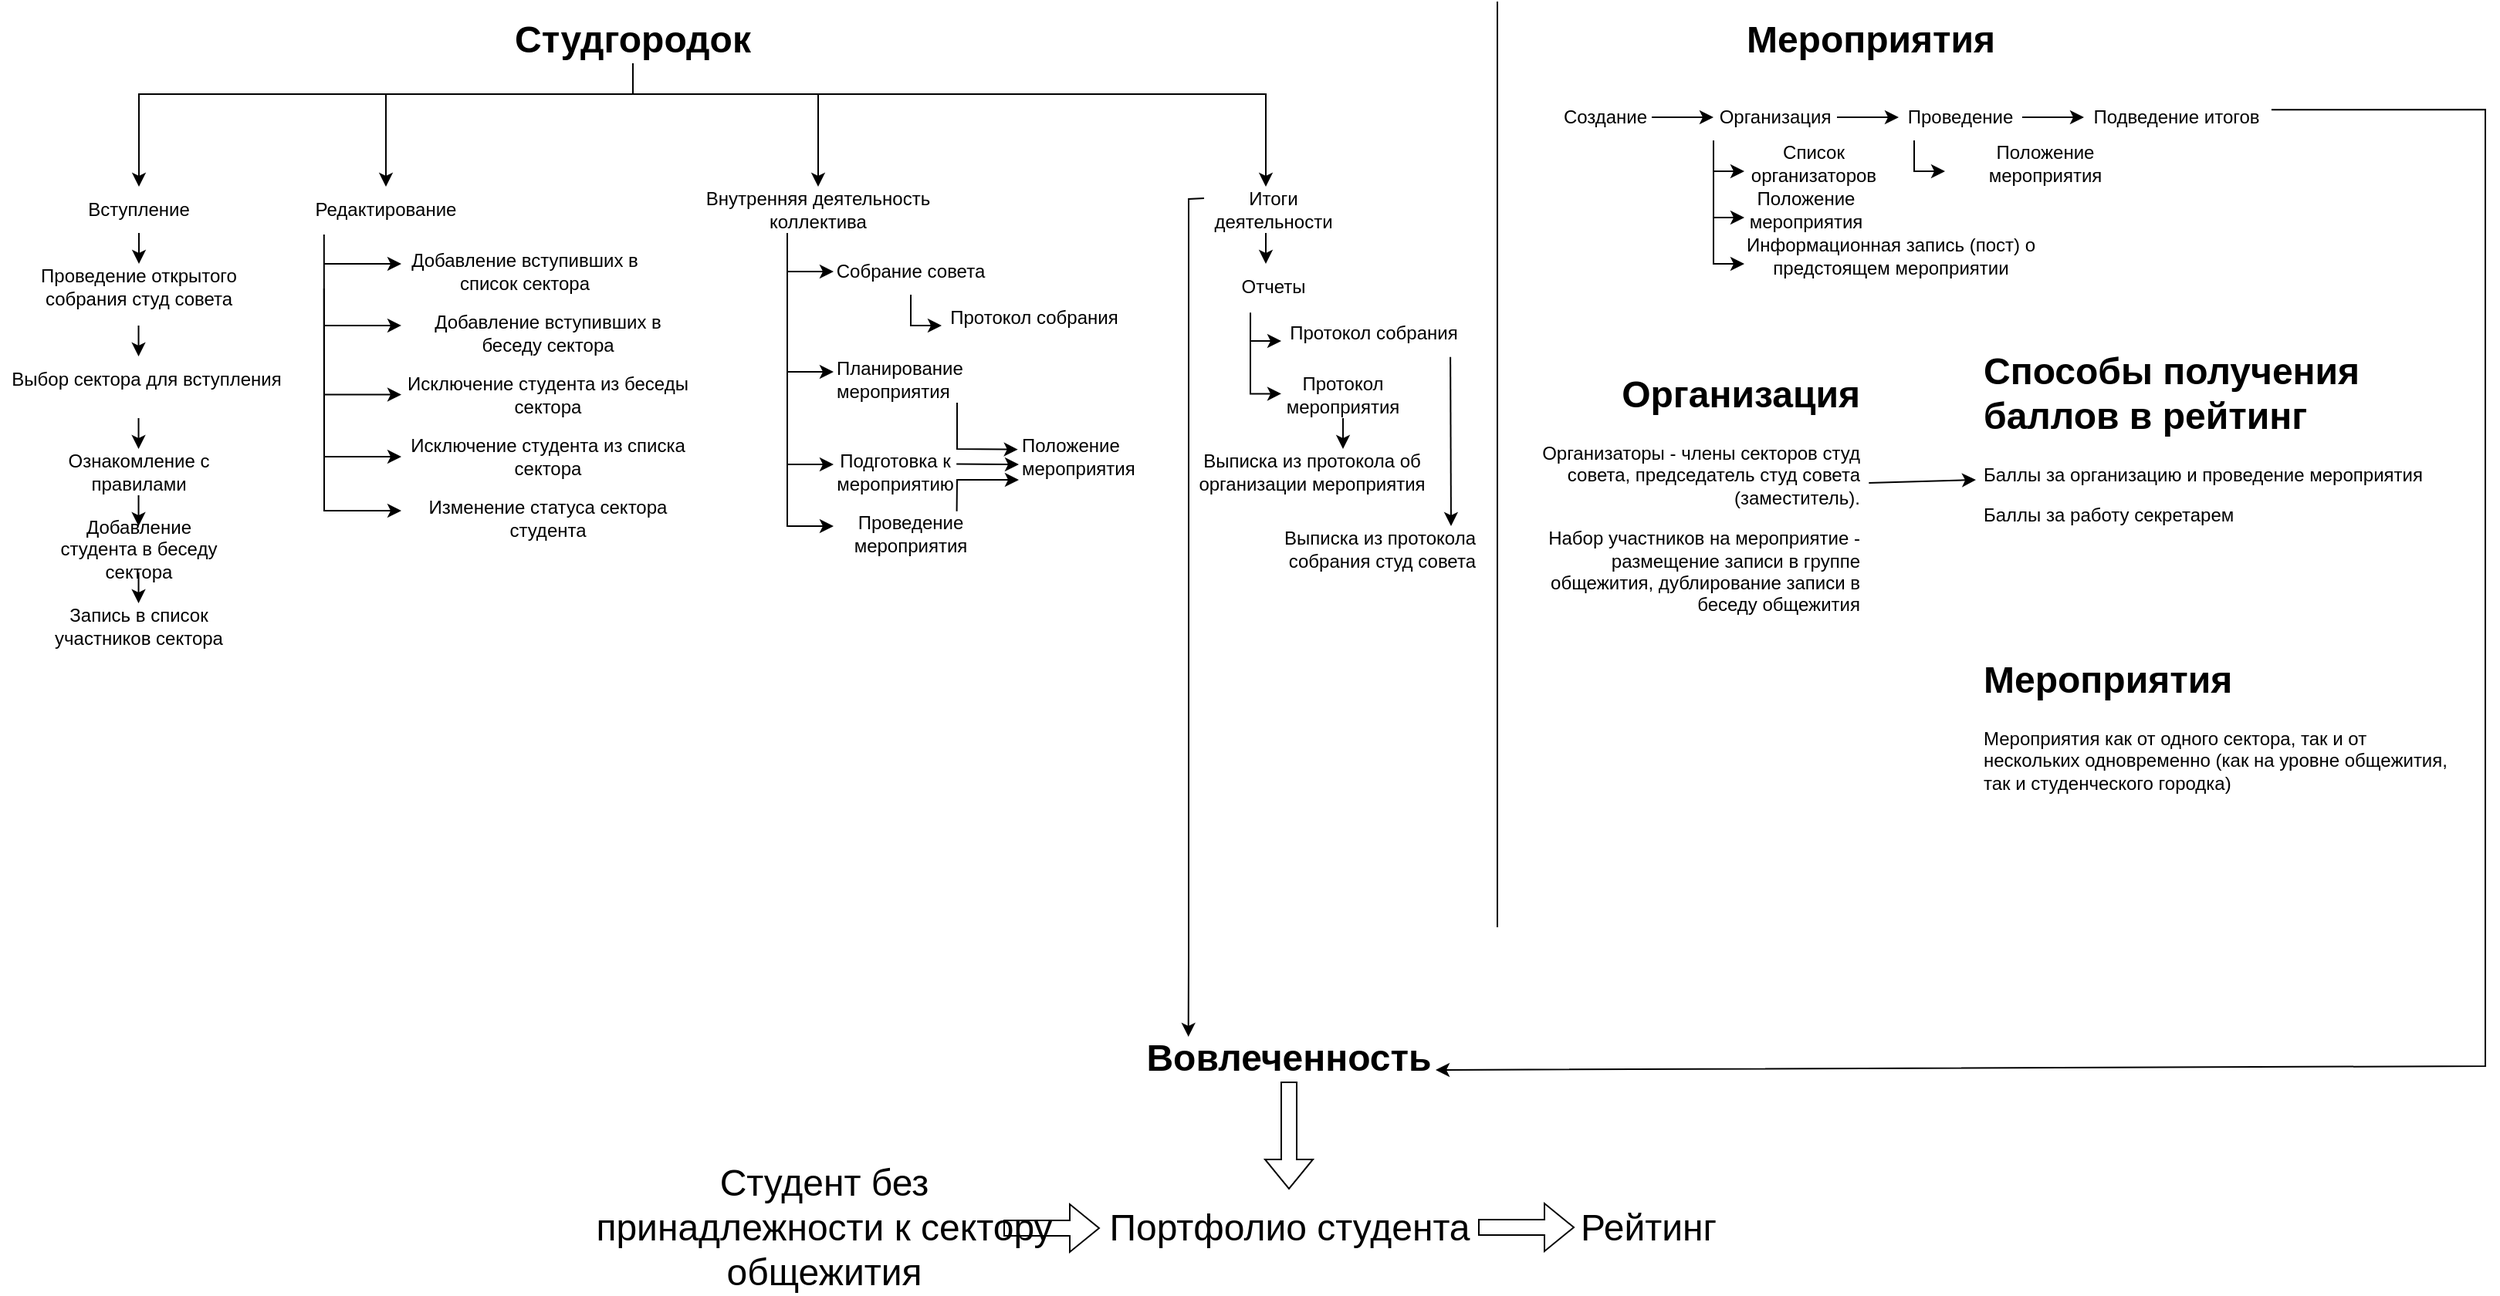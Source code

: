 <mxfile version="18.0.1" type="device"><diagram id="orWuGSiHzWUn6FNbrBjt" name="Страница 1"><mxGraphModel dx="677" dy="408" grid="1" gridSize="10" guides="1" tooltips="1" connect="1" arrows="1" fold="1" page="1" pageScale="1" pageWidth="827" pageHeight="1169" math="0" shadow="0"><root><mxCell id="0"/><mxCell id="1" parent="0"/><mxCell id="mxKZkLhBDUnroIN9BCBz-1" value="&lt;font style=&quot;font-size: 24px;&quot;&gt;&lt;b&gt;Студгородок&lt;/b&gt;&lt;/font&gt;" style="text;html=1;strokeColor=none;fillColor=none;align=center;verticalAlign=middle;whiteSpace=wrap;rounded=0;" parent="1" vertex="1"><mxGeometry x="396" y="90" width="60" height="30" as="geometry"/></mxCell><mxCell id="mxKZkLhBDUnroIN9BCBz-2" value="" style="endArrow=classic;html=1;rounded=0;exitX=0.5;exitY=1;exitDx=0;exitDy=0;entryX=0.5;entryY=0;entryDx=0;entryDy=0;" parent="1" source="mxKZkLhBDUnroIN9BCBz-1" target="mxKZkLhBDUnroIN9BCBz-4" edge="1"><mxGeometry width="50" height="50" relative="1" as="geometry"><mxPoint x="86" y="210" as="sourcePoint"/><mxPoint x="106" y="200" as="targetPoint"/><Array as="points"><mxPoint x="426" y="140"/><mxPoint x="266" y="140"/><mxPoint x="106" y="140"/></Array></mxGeometry></mxCell><mxCell id="mxKZkLhBDUnroIN9BCBz-4" value="Вступление" style="text;html=1;strokeColor=none;fillColor=none;align=center;verticalAlign=middle;whiteSpace=wrap;rounded=0;" parent="1" vertex="1"><mxGeometry x="76" y="200" width="60" height="30" as="geometry"/></mxCell><mxCell id="mxKZkLhBDUnroIN9BCBz-6" value="" style="endArrow=classic;html=1;rounded=0;exitX=0.5;exitY=1;exitDx=0;exitDy=0;" parent="1" source="mxKZkLhBDUnroIN9BCBz-4" edge="1"><mxGeometry width="50" height="50" relative="1" as="geometry"><mxPoint x="86" y="310" as="sourcePoint"/><mxPoint x="106" y="250" as="targetPoint"/></mxGeometry></mxCell><mxCell id="mxKZkLhBDUnroIN9BCBz-7" value="Проведение открытого собрания студ совета" style="text;html=1;strokeColor=none;fillColor=none;align=center;verticalAlign=middle;whiteSpace=wrap;rounded=0;" parent="1" vertex="1"><mxGeometry x="36" y="250" width="140" height="30" as="geometry"/></mxCell><mxCell id="mxKZkLhBDUnroIN9BCBz-8" value="" style="endArrow=classic;html=1;rounded=0;exitX=0.5;exitY=1;exitDx=0;exitDy=0;" parent="1" edge="1"><mxGeometry width="50" height="50" relative="1" as="geometry"><mxPoint x="105.76" y="290" as="sourcePoint"/><mxPoint x="105.76" y="310" as="targetPoint"/></mxGeometry></mxCell><mxCell id="mxKZkLhBDUnroIN9BCBz-10" value="Выбор сектора для вступления" style="text;html=1;strokeColor=none;fillColor=none;align=center;verticalAlign=middle;whiteSpace=wrap;rounded=0;" parent="1" vertex="1"><mxGeometry x="16" y="310" width="190" height="30" as="geometry"/></mxCell><mxCell id="mxKZkLhBDUnroIN9BCBz-11" value="" style="endArrow=classic;html=1;rounded=0;exitX=0.5;exitY=1;exitDx=0;exitDy=0;" parent="1" edge="1"><mxGeometry width="50" height="50" relative="1" as="geometry"><mxPoint x="105.76" y="350" as="sourcePoint"/><mxPoint x="105.76" y="370" as="targetPoint"/></mxGeometry></mxCell><mxCell id="mxKZkLhBDUnroIN9BCBz-13" value="Ознакомление с правилами" style="text;html=1;strokeColor=none;fillColor=none;align=center;verticalAlign=middle;whiteSpace=wrap;rounded=0;" parent="1" vertex="1"><mxGeometry x="36" y="370" width="140" height="30" as="geometry"/></mxCell><mxCell id="mxKZkLhBDUnroIN9BCBz-14" value="" style="endArrow=classic;html=1;rounded=0;exitX=0.5;exitY=1;exitDx=0;exitDy=0;" parent="1" edge="1"><mxGeometry width="50" height="50" relative="1" as="geometry"><mxPoint x="105.76" y="400" as="sourcePoint"/><mxPoint x="105.76" y="420" as="targetPoint"/></mxGeometry></mxCell><mxCell id="mxKZkLhBDUnroIN9BCBz-15" value="Добавление студента в беседу сектора" style="text;html=1;strokeColor=none;fillColor=none;align=center;verticalAlign=middle;whiteSpace=wrap;rounded=0;" parent="1" vertex="1"><mxGeometry x="51" y="420" width="110" height="30" as="geometry"/></mxCell><mxCell id="mxKZkLhBDUnroIN9BCBz-16" value="" style="endArrow=classic;html=1;rounded=0;exitX=0.5;exitY=1;exitDx=0;exitDy=0;" parent="1" edge="1"><mxGeometry width="50" height="50" relative="1" as="geometry"><mxPoint x="105.76" y="450" as="sourcePoint"/><mxPoint x="105.76" y="470" as="targetPoint"/></mxGeometry></mxCell><mxCell id="mxKZkLhBDUnroIN9BCBz-17" value="Запись в список участников сектора" style="text;html=1;strokeColor=none;fillColor=none;align=center;verticalAlign=middle;whiteSpace=wrap;rounded=0;" parent="1" vertex="1"><mxGeometry x="36" y="470" width="140" height="30" as="geometry"/></mxCell><mxCell id="mxKZkLhBDUnroIN9BCBz-24" value="" style="endArrow=classic;html=1;rounded=0;" parent="1" edge="1"><mxGeometry width="50" height="50" relative="1" as="geometry"><mxPoint x="266" y="140" as="sourcePoint"/><mxPoint x="266" y="200" as="targetPoint"/></mxGeometry></mxCell><mxCell id="mxKZkLhBDUnroIN9BCBz-25" value="Редактирование" style="text;html=1;strokeColor=none;fillColor=none;align=center;verticalAlign=middle;whiteSpace=wrap;rounded=0;" parent="1" vertex="1"><mxGeometry x="216" y="200" width="100" height="30" as="geometry"/></mxCell><mxCell id="mxKZkLhBDUnroIN9BCBz-26" value="" style="endArrow=classic;html=1;rounded=0;exitX=0.099;exitY=1.033;exitDx=0;exitDy=0;exitPerimeter=0;entryX=0;entryY=0.5;entryDx=0;entryDy=0;" parent="1" source="mxKZkLhBDUnroIN9BCBz-25" target="mxKZkLhBDUnroIN9BCBz-33" edge="1"><mxGeometry width="50" height="50" relative="1" as="geometry"><mxPoint x="226" y="370" as="sourcePoint"/><mxPoint x="276" y="410" as="targetPoint"/><Array as="points"><mxPoint x="226" y="375"/></Array></mxGeometry></mxCell><mxCell id="mxKZkLhBDUnroIN9BCBz-27" value="" style="endArrow=classic;html=1;rounded=0;" parent="1" edge="1"><mxGeometry width="50" height="50" relative="1" as="geometry"><mxPoint x="226" y="250" as="sourcePoint"/><mxPoint x="276" y="250" as="targetPoint"/></mxGeometry></mxCell><mxCell id="mxKZkLhBDUnroIN9BCBz-28" value="Добавление вступивших в список сектора" style="text;html=1;strokeColor=none;fillColor=none;align=center;verticalAlign=middle;whiteSpace=wrap;rounded=0;" parent="1" vertex="1"><mxGeometry x="276" y="240" width="160" height="30" as="geometry"/></mxCell><mxCell id="mxKZkLhBDUnroIN9BCBz-29" value="" style="endArrow=classic;html=1;rounded=0;entryX=0;entryY=0.333;entryDx=0;entryDy=0;entryPerimeter=0;" parent="1" target="mxKZkLhBDUnroIN9BCBz-30" edge="1"><mxGeometry width="50" height="50" relative="1" as="geometry"><mxPoint x="226" y="290" as="sourcePoint"/><mxPoint x="266" y="300" as="targetPoint"/><Array as="points"><mxPoint x="246" y="290"/></Array></mxGeometry></mxCell><mxCell id="mxKZkLhBDUnroIN9BCBz-30" value="Добавление вступивших в беседу сектора" style="text;html=1;strokeColor=none;fillColor=none;align=center;verticalAlign=middle;whiteSpace=wrap;rounded=0;" parent="1" vertex="1"><mxGeometry x="276" y="280" width="190" height="30" as="geometry"/></mxCell><mxCell id="mxKZkLhBDUnroIN9BCBz-31" value="Исключение студента из беседы сектора" style="text;html=1;strokeColor=none;fillColor=none;align=center;verticalAlign=middle;whiteSpace=wrap;rounded=0;" parent="1" vertex="1"><mxGeometry x="276" y="320" width="190" height="30" as="geometry"/></mxCell><mxCell id="mxKZkLhBDUnroIN9BCBz-32" value="" style="endArrow=classic;html=1;rounded=0;entryX=0;entryY=0.333;entryDx=0;entryDy=0;entryPerimeter=0;" parent="1" edge="1"><mxGeometry width="50" height="50" relative="1" as="geometry"><mxPoint x="226" y="334.77" as="sourcePoint"/><mxPoint x="276" y="334.76" as="targetPoint"/><Array as="points"><mxPoint x="246" y="334.77"/></Array></mxGeometry></mxCell><mxCell id="mxKZkLhBDUnroIN9BCBz-33" value="Исключение студента из списка сектора" style="text;html=1;strokeColor=none;fillColor=none;align=center;verticalAlign=middle;whiteSpace=wrap;rounded=0;" parent="1" vertex="1"><mxGeometry x="276" y="360" width="190" height="30" as="geometry"/></mxCell><mxCell id="mxKZkLhBDUnroIN9BCBz-34" value="" style="endArrow=classic;html=1;rounded=0;" parent="1" edge="1"><mxGeometry width="50" height="50" relative="1" as="geometry"><mxPoint x="266" y="140" as="sourcePoint"/><mxPoint x="546" y="200" as="targetPoint"/><Array as="points"><mxPoint x="546" y="140"/></Array></mxGeometry></mxCell><mxCell id="mxKZkLhBDUnroIN9BCBz-35" value="Внутренняя деятельность коллектива" style="text;html=1;strokeColor=none;fillColor=none;align=center;verticalAlign=middle;whiteSpace=wrap;rounded=0;" parent="1" vertex="1"><mxGeometry x="466" y="200" width="160" height="30" as="geometry"/></mxCell><mxCell id="mxKZkLhBDUnroIN9BCBz-36" value="" style="endArrow=classic;html=1;rounded=0;exitX=0.375;exitY=1;exitDx=0;exitDy=0;exitPerimeter=0;" parent="1" source="mxKZkLhBDUnroIN9BCBz-35" edge="1"><mxGeometry width="50" height="50" relative="1" as="geometry"><mxPoint x="526" y="340" as="sourcePoint"/><mxPoint x="556" y="320" as="targetPoint"/><Array as="points"><mxPoint x="526" y="320"/></Array></mxGeometry></mxCell><mxCell id="mxKZkLhBDUnroIN9BCBz-37" value="Собрание совета" style="text;html=1;strokeColor=none;fillColor=none;align=center;verticalAlign=middle;whiteSpace=wrap;rounded=0;" parent="1" vertex="1"><mxGeometry x="556" y="240" width="100" height="30" as="geometry"/></mxCell><mxCell id="mxKZkLhBDUnroIN9BCBz-38" value="" style="endArrow=classic;html=1;rounded=0;entryX=0;entryY=0.5;entryDx=0;entryDy=0;" parent="1" target="mxKZkLhBDUnroIN9BCBz-37" edge="1"><mxGeometry width="50" height="50" relative="1" as="geometry"><mxPoint x="526" y="255" as="sourcePoint"/><mxPoint x="646" y="300" as="targetPoint"/></mxGeometry></mxCell><mxCell id="mxKZkLhBDUnroIN9BCBz-39" value="" style="endArrow=classic;html=1;rounded=0;" parent="1" source="mxKZkLhBDUnroIN9BCBz-37" edge="1"><mxGeometry width="50" height="50" relative="1" as="geometry"><mxPoint x="616" y="350" as="sourcePoint"/><mxPoint x="626" y="290" as="targetPoint"/><Array as="points"><mxPoint x="606" y="290"/></Array></mxGeometry></mxCell><mxCell id="mxKZkLhBDUnroIN9BCBz-40" value="Протокол собрания" style="text;html=1;strokeColor=none;fillColor=none;align=center;verticalAlign=middle;whiteSpace=wrap;rounded=0;" parent="1" vertex="1"><mxGeometry x="626" y="270" width="120" height="30" as="geometry"/></mxCell><mxCell id="mxKZkLhBDUnroIN9BCBz-41" value="Планирование мероприятия" style="text;html=1;strokeColor=none;fillColor=none;align=left;verticalAlign=middle;whiteSpace=wrap;rounded=0;" parent="1" vertex="1"><mxGeometry x="556" y="310" width="120" height="30" as="geometry"/></mxCell><mxCell id="mxKZkLhBDUnroIN9BCBz-42" value="" style="endArrow=classic;html=1;rounded=0;" parent="1" edge="1"><mxGeometry width="50" height="50" relative="1" as="geometry"><mxPoint x="526" y="320" as="sourcePoint"/><mxPoint x="556" y="380" as="targetPoint"/><Array as="points"><mxPoint x="526" y="380"/></Array></mxGeometry></mxCell><mxCell id="mxKZkLhBDUnroIN9BCBz-43" value="Подготовка к мероприятию" style="text;html=1;strokeColor=none;fillColor=none;align=center;verticalAlign=middle;whiteSpace=wrap;rounded=0;" parent="1" vertex="1"><mxGeometry x="556" y="370" width="80" height="30" as="geometry"/></mxCell><mxCell id="mxKZkLhBDUnroIN9BCBz-44" value="Проведение мероприятия" style="text;html=1;strokeColor=none;fillColor=none;align=center;verticalAlign=middle;whiteSpace=wrap;rounded=0;" parent="1" vertex="1"><mxGeometry x="556" y="410" width="100" height="30" as="geometry"/></mxCell><mxCell id="mxKZkLhBDUnroIN9BCBz-45" value="" style="endArrow=classic;html=1;rounded=0;entryX=-0.008;entryY=0.344;entryDx=0;entryDy=0;entryPerimeter=0;" parent="1" target="mxKZkLhBDUnroIN9BCBz-48" edge="1"><mxGeometry width="50" height="50" relative="1" as="geometry"><mxPoint x="636" y="340" as="sourcePoint"/><mxPoint x="676" y="360" as="targetPoint"/><Array as="points"><mxPoint x="636" y="350"/><mxPoint x="636" y="370"/></Array></mxGeometry></mxCell><mxCell id="mxKZkLhBDUnroIN9BCBz-46" value="" style="endArrow=classic;html=1;rounded=0;exitX=0.798;exitY=0.013;exitDx=0;exitDy=0;exitPerimeter=0;entryX=0;entryY=1;entryDx=0;entryDy=0;" parent="1" source="mxKZkLhBDUnroIN9BCBz-44" target="mxKZkLhBDUnroIN9BCBz-48" edge="1"><mxGeometry width="50" height="50" relative="1" as="geometry"><mxPoint x="646" y="390" as="sourcePoint"/><mxPoint x="676" y="410" as="targetPoint"/><Array as="points"><mxPoint x="636" y="390"/></Array></mxGeometry></mxCell><mxCell id="mxKZkLhBDUnroIN9BCBz-47" value="" style="endArrow=classic;html=1;rounded=0;exitX=0.995;exitY=0.327;exitDx=0;exitDy=0;exitPerimeter=0;" parent="1" source="mxKZkLhBDUnroIN9BCBz-43" edge="1"><mxGeometry width="50" height="50" relative="1" as="geometry"><mxPoint x="666" y="420" as="sourcePoint"/><mxPoint x="676" y="380" as="targetPoint"/></mxGeometry></mxCell><mxCell id="mxKZkLhBDUnroIN9BCBz-48" value="Положение мероприятия" style="text;html=1;strokeColor=none;fillColor=none;align=left;verticalAlign=middle;whiteSpace=wrap;rounded=0;" parent="1" vertex="1"><mxGeometry x="676" y="360" width="80" height="30" as="geometry"/></mxCell><mxCell id="mxKZkLhBDUnroIN9BCBz-49" value="" style="endArrow=classic;html=1;rounded=0;" parent="1" edge="1"><mxGeometry width="50" height="50" relative="1" as="geometry"><mxPoint x="526" y="360" as="sourcePoint"/><mxPoint x="556" y="420" as="targetPoint"/><Array as="points"><mxPoint x="526" y="420"/></Array></mxGeometry></mxCell><mxCell id="mxKZkLhBDUnroIN9BCBz-50" value="Итоги деятельности" style="text;html=1;strokeColor=none;fillColor=none;align=center;verticalAlign=middle;whiteSpace=wrap;rounded=0;" parent="1" vertex="1"><mxGeometry x="796" y="200" width="90" height="30" as="geometry"/></mxCell><mxCell id="mxKZkLhBDUnroIN9BCBz-51" value="" style="endArrow=classic;html=1;rounded=0;" parent="1" edge="1"><mxGeometry width="50" height="50" relative="1" as="geometry"><mxPoint x="546" y="140" as="sourcePoint"/><mxPoint x="836" y="200" as="targetPoint"/><Array as="points"><mxPoint x="836" y="140"/></Array></mxGeometry></mxCell><mxCell id="mxKZkLhBDUnroIN9BCBz-53" value="" style="endArrow=classic;html=1;rounded=0;exitX=0.5;exitY=1;exitDx=0;exitDy=0;" parent="1" edge="1"><mxGeometry width="50" height="50" relative="1" as="geometry"><mxPoint x="836" y="230" as="sourcePoint"/><mxPoint x="836" y="250" as="targetPoint"/></mxGeometry></mxCell><mxCell id="mxKZkLhBDUnroIN9BCBz-54" value="Отчеты" style="text;html=1;strokeColor=none;fillColor=none;align=center;verticalAlign=middle;whiteSpace=wrap;rounded=0;" parent="1" vertex="1"><mxGeometry x="806" y="250" width="70" height="30" as="geometry"/></mxCell><mxCell id="mxKZkLhBDUnroIN9BCBz-55" value="" style="endArrow=classic;html=1;rounded=0;exitX=0.286;exitY=1.053;exitDx=0;exitDy=0;exitPerimeter=0;" parent="1" source="mxKZkLhBDUnroIN9BCBz-54" edge="1"><mxGeometry width="50" height="50" relative="1" as="geometry"><mxPoint x="806" y="360" as="sourcePoint"/><mxPoint x="846" y="300" as="targetPoint"/><Array as="points"><mxPoint x="826" y="300"/></Array></mxGeometry></mxCell><mxCell id="mxKZkLhBDUnroIN9BCBz-56" value="Протокол собрания" style="text;html=1;strokeColor=none;fillColor=none;align=center;verticalAlign=middle;whiteSpace=wrap;rounded=0;" parent="1" vertex="1"><mxGeometry x="846" y="280" width="120" height="30" as="geometry"/></mxCell><mxCell id="mxKZkLhBDUnroIN9BCBz-57" value="Протокол мероприятия" style="text;html=1;strokeColor=none;fillColor=none;align=center;verticalAlign=middle;whiteSpace=wrap;rounded=0;" parent="1" vertex="1"><mxGeometry x="846" y="320" width="80" height="30" as="geometry"/></mxCell><mxCell id="mxKZkLhBDUnroIN9BCBz-58" value="" style="endArrow=classic;html=1;rounded=0;" parent="1" edge="1"><mxGeometry width="50" height="50" relative="1" as="geometry"><mxPoint x="826" y="300" as="sourcePoint"/><mxPoint x="846" y="334.21" as="targetPoint"/><Array as="points"><mxPoint x="826" y="334.21"/></Array></mxGeometry></mxCell><mxCell id="mxKZkLhBDUnroIN9BCBz-60" value="" style="endArrow=classic;html=1;rounded=0;exitX=0.5;exitY=1;exitDx=0;exitDy=0;" parent="1" edge="1"><mxGeometry width="50" height="50" relative="1" as="geometry"><mxPoint x="886" y="350" as="sourcePoint"/><mxPoint x="886" y="370" as="targetPoint"/></mxGeometry></mxCell><mxCell id="mxKZkLhBDUnroIN9BCBz-62" value="Выписка из протокола об организации мероприятия" style="text;html=1;strokeColor=none;fillColor=none;align=center;verticalAlign=middle;whiteSpace=wrap;rounded=0;" parent="1" vertex="1"><mxGeometry x="786" y="370" width="160" height="30" as="geometry"/></mxCell><mxCell id="mxKZkLhBDUnroIN9BCBz-64" value="" style="endArrow=none;html=1;rounded=0;" parent="1" edge="1"><mxGeometry width="50" height="50" relative="1" as="geometry"><mxPoint x="986" y="680" as="sourcePoint"/><mxPoint x="986" y="80" as="targetPoint"/></mxGeometry></mxCell><mxCell id="mxKZkLhBDUnroIN9BCBz-65" value="&lt;b&gt;&lt;font style=&quot;font-size: 24px;&quot;&gt;Мероприятия&lt;/font&gt;&lt;/b&gt;" style="text;html=1;strokeColor=none;fillColor=none;align=center;verticalAlign=middle;whiteSpace=wrap;rounded=0;" parent="1" vertex="1"><mxGeometry x="1178" y="90" width="100" height="30" as="geometry"/></mxCell><mxCell id="mxKZkLhBDUnroIN9BCBz-66" value="Создание" style="text;html=1;strokeColor=none;fillColor=none;align=center;verticalAlign=middle;whiteSpace=wrap;rounded=0;" parent="1" vertex="1"><mxGeometry x="1026" y="140" width="60" height="30" as="geometry"/></mxCell><mxCell id="mxKZkLhBDUnroIN9BCBz-67" value="" style="endArrow=classic;html=1;rounded=0;exitX=1;exitY=0.5;exitDx=0;exitDy=0;" parent="1" source="mxKZkLhBDUnroIN9BCBz-66" edge="1"><mxGeometry width="50" height="50" relative="1" as="geometry"><mxPoint x="1106" y="210" as="sourcePoint"/><mxPoint x="1126" y="155" as="targetPoint"/></mxGeometry></mxCell><mxCell id="mxKZkLhBDUnroIN9BCBz-68" value="Организация" style="text;html=1;strokeColor=none;fillColor=none;align=center;verticalAlign=middle;whiteSpace=wrap;rounded=0;" parent="1" vertex="1"><mxGeometry x="1126" y="140" width="80" height="30" as="geometry"/></mxCell><mxCell id="mxKZkLhBDUnroIN9BCBz-69" value="" style="endArrow=classic;html=1;rounded=0;exitX=0;exitY=1;exitDx=0;exitDy=0;" parent="1" source="mxKZkLhBDUnroIN9BCBz-68" edge="1"><mxGeometry width="50" height="50" relative="1" as="geometry"><mxPoint x="1126" y="240" as="sourcePoint"/><mxPoint x="1146" y="190" as="targetPoint"/><Array as="points"><mxPoint x="1126" y="190"/></Array></mxGeometry></mxCell><mxCell id="mxKZkLhBDUnroIN9BCBz-70" value="Список организаторов" style="text;html=1;strokeColor=none;fillColor=none;align=center;verticalAlign=middle;whiteSpace=wrap;rounded=0;" parent="1" vertex="1"><mxGeometry x="1146" y="170" width="90" height="30" as="geometry"/></mxCell><mxCell id="mxKZkLhBDUnroIN9BCBz-71" value="" style="endArrow=classic;html=1;rounded=0;" parent="1" edge="1"><mxGeometry width="50" height="50" relative="1" as="geometry"><mxPoint x="1126" y="190" as="sourcePoint"/><mxPoint x="1146" y="220" as="targetPoint"/><Array as="points"><mxPoint x="1126" y="220"/></Array></mxGeometry></mxCell><mxCell id="mxKZkLhBDUnroIN9BCBz-72" value="Положение мероприятия" style="text;html=1;strokeColor=none;fillColor=none;align=center;verticalAlign=middle;whiteSpace=wrap;rounded=0;" parent="1" vertex="1"><mxGeometry x="1146" y="200" width="80" height="30" as="geometry"/></mxCell><mxCell id="mxKZkLhBDUnroIN9BCBz-73" value="" style="endArrow=classic;html=1;rounded=0;exitX=1;exitY=0.5;exitDx=0;exitDy=0;" parent="1" edge="1"><mxGeometry width="50" height="50" relative="1" as="geometry"><mxPoint x="1206" y="155" as="sourcePoint"/><mxPoint x="1246" y="155" as="targetPoint"/></mxGeometry></mxCell><mxCell id="mxKZkLhBDUnroIN9BCBz-74" value="Проведение" style="text;html=1;strokeColor=none;fillColor=none;align=center;verticalAlign=middle;whiteSpace=wrap;rounded=0;" parent="1" vertex="1"><mxGeometry x="1246" y="140" width="80" height="30" as="geometry"/></mxCell><mxCell id="mxKZkLhBDUnroIN9BCBz-76" value="" style="endArrow=classic;html=1;rounded=0;exitX=0;exitY=1;exitDx=0;exitDy=0;" parent="1" edge="1"><mxGeometry width="50" height="50" relative="1" as="geometry"><mxPoint x="1256" y="170" as="sourcePoint"/><mxPoint x="1276" y="190" as="targetPoint"/><Array as="points"><mxPoint x="1256" y="190"/></Array></mxGeometry></mxCell><mxCell id="mxKZkLhBDUnroIN9BCBz-77" value="Положение мероприятия" style="text;html=1;strokeColor=none;fillColor=none;align=center;verticalAlign=middle;whiteSpace=wrap;rounded=0;" parent="1" vertex="1"><mxGeometry x="1276" y="170" width="130" height="30" as="geometry"/></mxCell><mxCell id="mxKZkLhBDUnroIN9BCBz-78" value="" style="endArrow=classic;html=1;rounded=0;exitX=1;exitY=0.5;exitDx=0;exitDy=0;" parent="1" edge="1"><mxGeometry width="50" height="50" relative="1" as="geometry"><mxPoint x="1326" y="155" as="sourcePoint"/><mxPoint x="1366" y="155" as="targetPoint"/></mxGeometry></mxCell><mxCell id="mxKZkLhBDUnroIN9BCBz-79" value="Подведение итогов" style="text;html=1;strokeColor=none;fillColor=none;align=center;verticalAlign=middle;whiteSpace=wrap;rounded=0;" parent="1" vertex="1"><mxGeometry x="1366" y="140" width="120" height="30" as="geometry"/></mxCell><mxCell id="mxKZkLhBDUnroIN9BCBz-80" value="&lt;h1&gt;Организация&lt;/h1&gt;&lt;p&gt;Организаторы - члены секторов студ совета, председатель студ совета (заместитель).&lt;/p&gt;&lt;p&gt;Набор участников на мероприятие - размещение записи в группе общежития, дублирование записи в беседу общежития&lt;/p&gt;&lt;p&gt;&lt;br&gt;&lt;/p&gt;" style="text;html=1;strokeColor=none;fillColor=none;spacing=5;spacingTop=-20;whiteSpace=wrap;overflow=hidden;rounded=0;align=right;" parent="1" vertex="1"><mxGeometry x="1006" y="315" width="220" height="220" as="geometry"/></mxCell><mxCell id="mxKZkLhBDUnroIN9BCBz-82" value="" style="endArrow=classic;html=1;rounded=0;exitX=1.003;exitY=0.35;exitDx=0;exitDy=0;exitPerimeter=0;" parent="1" source="mxKZkLhBDUnroIN9BCBz-80" edge="1"><mxGeometry width="50" height="50" relative="1" as="geometry"><mxPoint x="1176" y="400" as="sourcePoint"/><mxPoint x="1296" y="390" as="targetPoint"/></mxGeometry></mxCell><mxCell id="mxKZkLhBDUnroIN9BCBz-84" value="&lt;h1&gt;Способы получения баллов в рейтинг&lt;/h1&gt;&lt;p&gt;&lt;span style=&quot;text-align: center;&quot;&gt;Баллы за организацию и проведение мероприятия&lt;/span&gt;&lt;br&gt;&lt;/p&gt;&lt;p&gt;&lt;span style=&quot;text-align: center;&quot;&gt;Баллы за работу секретарем&lt;br&gt;&lt;/span&gt;&lt;/p&gt;" style="text;html=1;strokeColor=none;fillColor=none;spacing=5;spacingTop=-20;whiteSpace=wrap;overflow=hidden;rounded=0;" parent="1" vertex="1"><mxGeometry x="1296" y="300" width="300" height="175" as="geometry"/></mxCell><mxCell id="mxKZkLhBDUnroIN9BCBz-86" value="" style="endArrow=classic;html=1;rounded=0;" parent="1" edge="1"><mxGeometry width="50" height="50" relative="1" as="geometry"><mxPoint x="1126" y="220" as="sourcePoint"/><mxPoint x="1146" y="250" as="targetPoint"/><Array as="points"><mxPoint x="1126" y="250"/></Array></mxGeometry></mxCell><mxCell id="mxKZkLhBDUnroIN9BCBz-87" value="Информационная запись (пост) о предстоящем мероприятии" style="text;html=1;strokeColor=none;fillColor=none;align=center;verticalAlign=middle;whiteSpace=wrap;rounded=0;" parent="1" vertex="1"><mxGeometry x="1146" y="230" width="190" height="30" as="geometry"/></mxCell><mxCell id="mxKZkLhBDUnroIN9BCBz-88" value="&lt;h1&gt;Мероприятия&lt;/h1&gt;&lt;p&gt;Мероприятия как от одного сектора, так и от нескольких одновременно (как на уровне общежития, так и студенческого городка)&lt;/p&gt;&lt;p&gt;&lt;br&gt;&lt;/p&gt;" style="text;html=1;strokeColor=none;fillColor=none;spacing=5;spacingTop=-20;whiteSpace=wrap;overflow=hidden;rounded=0;" parent="1" vertex="1"><mxGeometry x="1296" y="500" width="310" height="110" as="geometry"/></mxCell><mxCell id="mxKZkLhBDUnroIN9BCBz-89" value="&lt;b&gt;&lt;font style=&quot;font-size: 24px;&quot;&gt;Вовлеченность&lt;/font&gt;&lt;/b&gt;" style="text;html=1;strokeColor=none;fillColor=none;align=center;verticalAlign=middle;whiteSpace=wrap;rounded=0;" parent="1" vertex="1"><mxGeometry x="756" y="750" width="190" height="30" as="geometry"/></mxCell><mxCell id="mxKZkLhBDUnroIN9BCBz-91" value="" style="endArrow=classic;html=1;rounded=0;fontSize=24;exitX=0;exitY=0.25;exitDx=0;exitDy=0;entryX=0.157;entryY=0.032;entryDx=0;entryDy=0;entryPerimeter=0;" parent="1" source="mxKZkLhBDUnroIN9BCBz-50" target="mxKZkLhBDUnroIN9BCBz-89" edge="1"><mxGeometry width="50" height="50" relative="1" as="geometry"><mxPoint x="786" y="210" as="sourcePoint"/><mxPoint x="836" y="700" as="targetPoint"/><Array as="points"><mxPoint x="786" y="208"/><mxPoint x="786" y="700"/></Array></mxGeometry></mxCell><mxCell id="mxKZkLhBDUnroIN9BCBz-92" value="" style="endArrow=classic;html=1;rounded=0;fontSize=24;entryX=1;entryY=0.75;entryDx=0;entryDy=0;exitX=1.012;exitY=0.338;exitDx=0;exitDy=0;exitPerimeter=0;" parent="1" source="mxKZkLhBDUnroIN9BCBz-79" target="mxKZkLhBDUnroIN9BCBz-89" edge="1"><mxGeometry width="50" height="50" relative="1" as="geometry"><mxPoint x="1626" y="50" as="sourcePoint"/><mxPoint x="1086" y="860" as="targetPoint"/><Array as="points"><mxPoint x="1626" y="150"/><mxPoint x="1626" y="770"/></Array></mxGeometry></mxCell><mxCell id="mxKZkLhBDUnroIN9BCBz-93" value="" style="shape=flexArrow;endArrow=classic;html=1;rounded=0;fontSize=24;exitX=0.5;exitY=1;exitDx=0;exitDy=0;" parent="1" source="mxKZkLhBDUnroIN9BCBz-89" edge="1"><mxGeometry width="50" height="50" relative="1" as="geometry"><mxPoint x="796" y="890" as="sourcePoint"/><mxPoint x="851" y="850" as="targetPoint"/></mxGeometry></mxCell><mxCell id="mxKZkLhBDUnroIN9BCBz-94" value="Студент без принадлежности к сектору общежития" style="text;html=1;strokeColor=none;fillColor=none;align=center;verticalAlign=middle;whiteSpace=wrap;rounded=0;fontSize=24;" parent="1" vertex="1"><mxGeometry x="400" y="860" width="300" height="30" as="geometry"/></mxCell><mxCell id="mxKZkLhBDUnroIN9BCBz-95" value="Портфолио студента" style="text;html=1;strokeColor=none;fillColor=none;align=center;verticalAlign=middle;whiteSpace=wrap;rounded=0;fontSize=24;" parent="1" vertex="1"><mxGeometry x="728.5" y="860" width="245" height="30" as="geometry"/></mxCell><mxCell id="mxKZkLhBDUnroIN9BCBz-96" value="Рейтинг" style="text;html=1;strokeColor=none;fillColor=none;align=center;verticalAlign=middle;whiteSpace=wrap;rounded=0;fontSize=24;" parent="1" vertex="1"><mxGeometry x="973.5" y="860" width="220" height="30" as="geometry"/></mxCell><mxCell id="mxKZkLhBDUnroIN9BCBz-98" value="" style="shape=flexArrow;endArrow=classic;html=1;rounded=0;fontSize=24;entryX=0;entryY=0.5;entryDx=0;entryDy=0;" parent="1" target="mxKZkLhBDUnroIN9BCBz-95" edge="1"><mxGeometry width="50" height="50" relative="1" as="geometry"><mxPoint x="666" y="875" as="sourcePoint"/><mxPoint x="716" y="830" as="targetPoint"/></mxGeometry></mxCell><mxCell id="mxKZkLhBDUnroIN9BCBz-99" value="" style="shape=flexArrow;endArrow=classic;html=1;rounded=0;fontSize=24;entryX=0;entryY=0.5;entryDx=0;entryDy=0;" parent="1" edge="1"><mxGeometry width="50" height="50" relative="1" as="geometry"><mxPoint x="973.5" y="874.5" as="sourcePoint"/><mxPoint x="1036" y="874.5" as="targetPoint"/></mxGeometry></mxCell><mxCell id="yfEXQOtK6rloFh0rdNvl-1" value="Изменение статуса сектора студента" style="text;html=1;strokeColor=none;fillColor=none;align=center;verticalAlign=middle;whiteSpace=wrap;rounded=0;" parent="1" vertex="1"><mxGeometry x="276" y="400" width="190" height="30" as="geometry"/></mxCell><mxCell id="yfEXQOtK6rloFh0rdNvl-2" value="" style="endArrow=classic;html=1;rounded=0;exitX=0.099;exitY=1.033;exitDx=0;exitDy=0;exitPerimeter=0;entryX=0;entryY=0.5;entryDx=0;entryDy=0;" parent="1" edge="1"><mxGeometry width="50" height="50" relative="1" as="geometry"><mxPoint x="225.9" y="265.99" as="sourcePoint"/><mxPoint x="276.0" y="410.0" as="targetPoint"/><Array as="points"><mxPoint x="226" y="410"/></Array></mxGeometry></mxCell><mxCell id="yfEXQOtK6rloFh0rdNvl-3" value="" style="endArrow=classic;html=1;rounded=0;exitX=0.913;exitY=1.013;exitDx=0;exitDy=0;exitPerimeter=0;" parent="1" source="mxKZkLhBDUnroIN9BCBz-56" edge="1"><mxGeometry width="50" height="50" relative="1" as="geometry"><mxPoint x="876" y="500" as="sourcePoint"/><mxPoint x="956" y="420" as="targetPoint"/></mxGeometry></mxCell><mxCell id="yfEXQOtK6rloFh0rdNvl-4" value="Выписка из протокола собрания студ совета" style="text;html=1;strokeColor=none;fillColor=none;align=right;verticalAlign=middle;whiteSpace=wrap;rounded=0;" parent="1" vertex="1"><mxGeometry x="813.5" y="420" width="160" height="30" as="geometry"/></mxCell></root></mxGraphModel></diagram></mxfile>